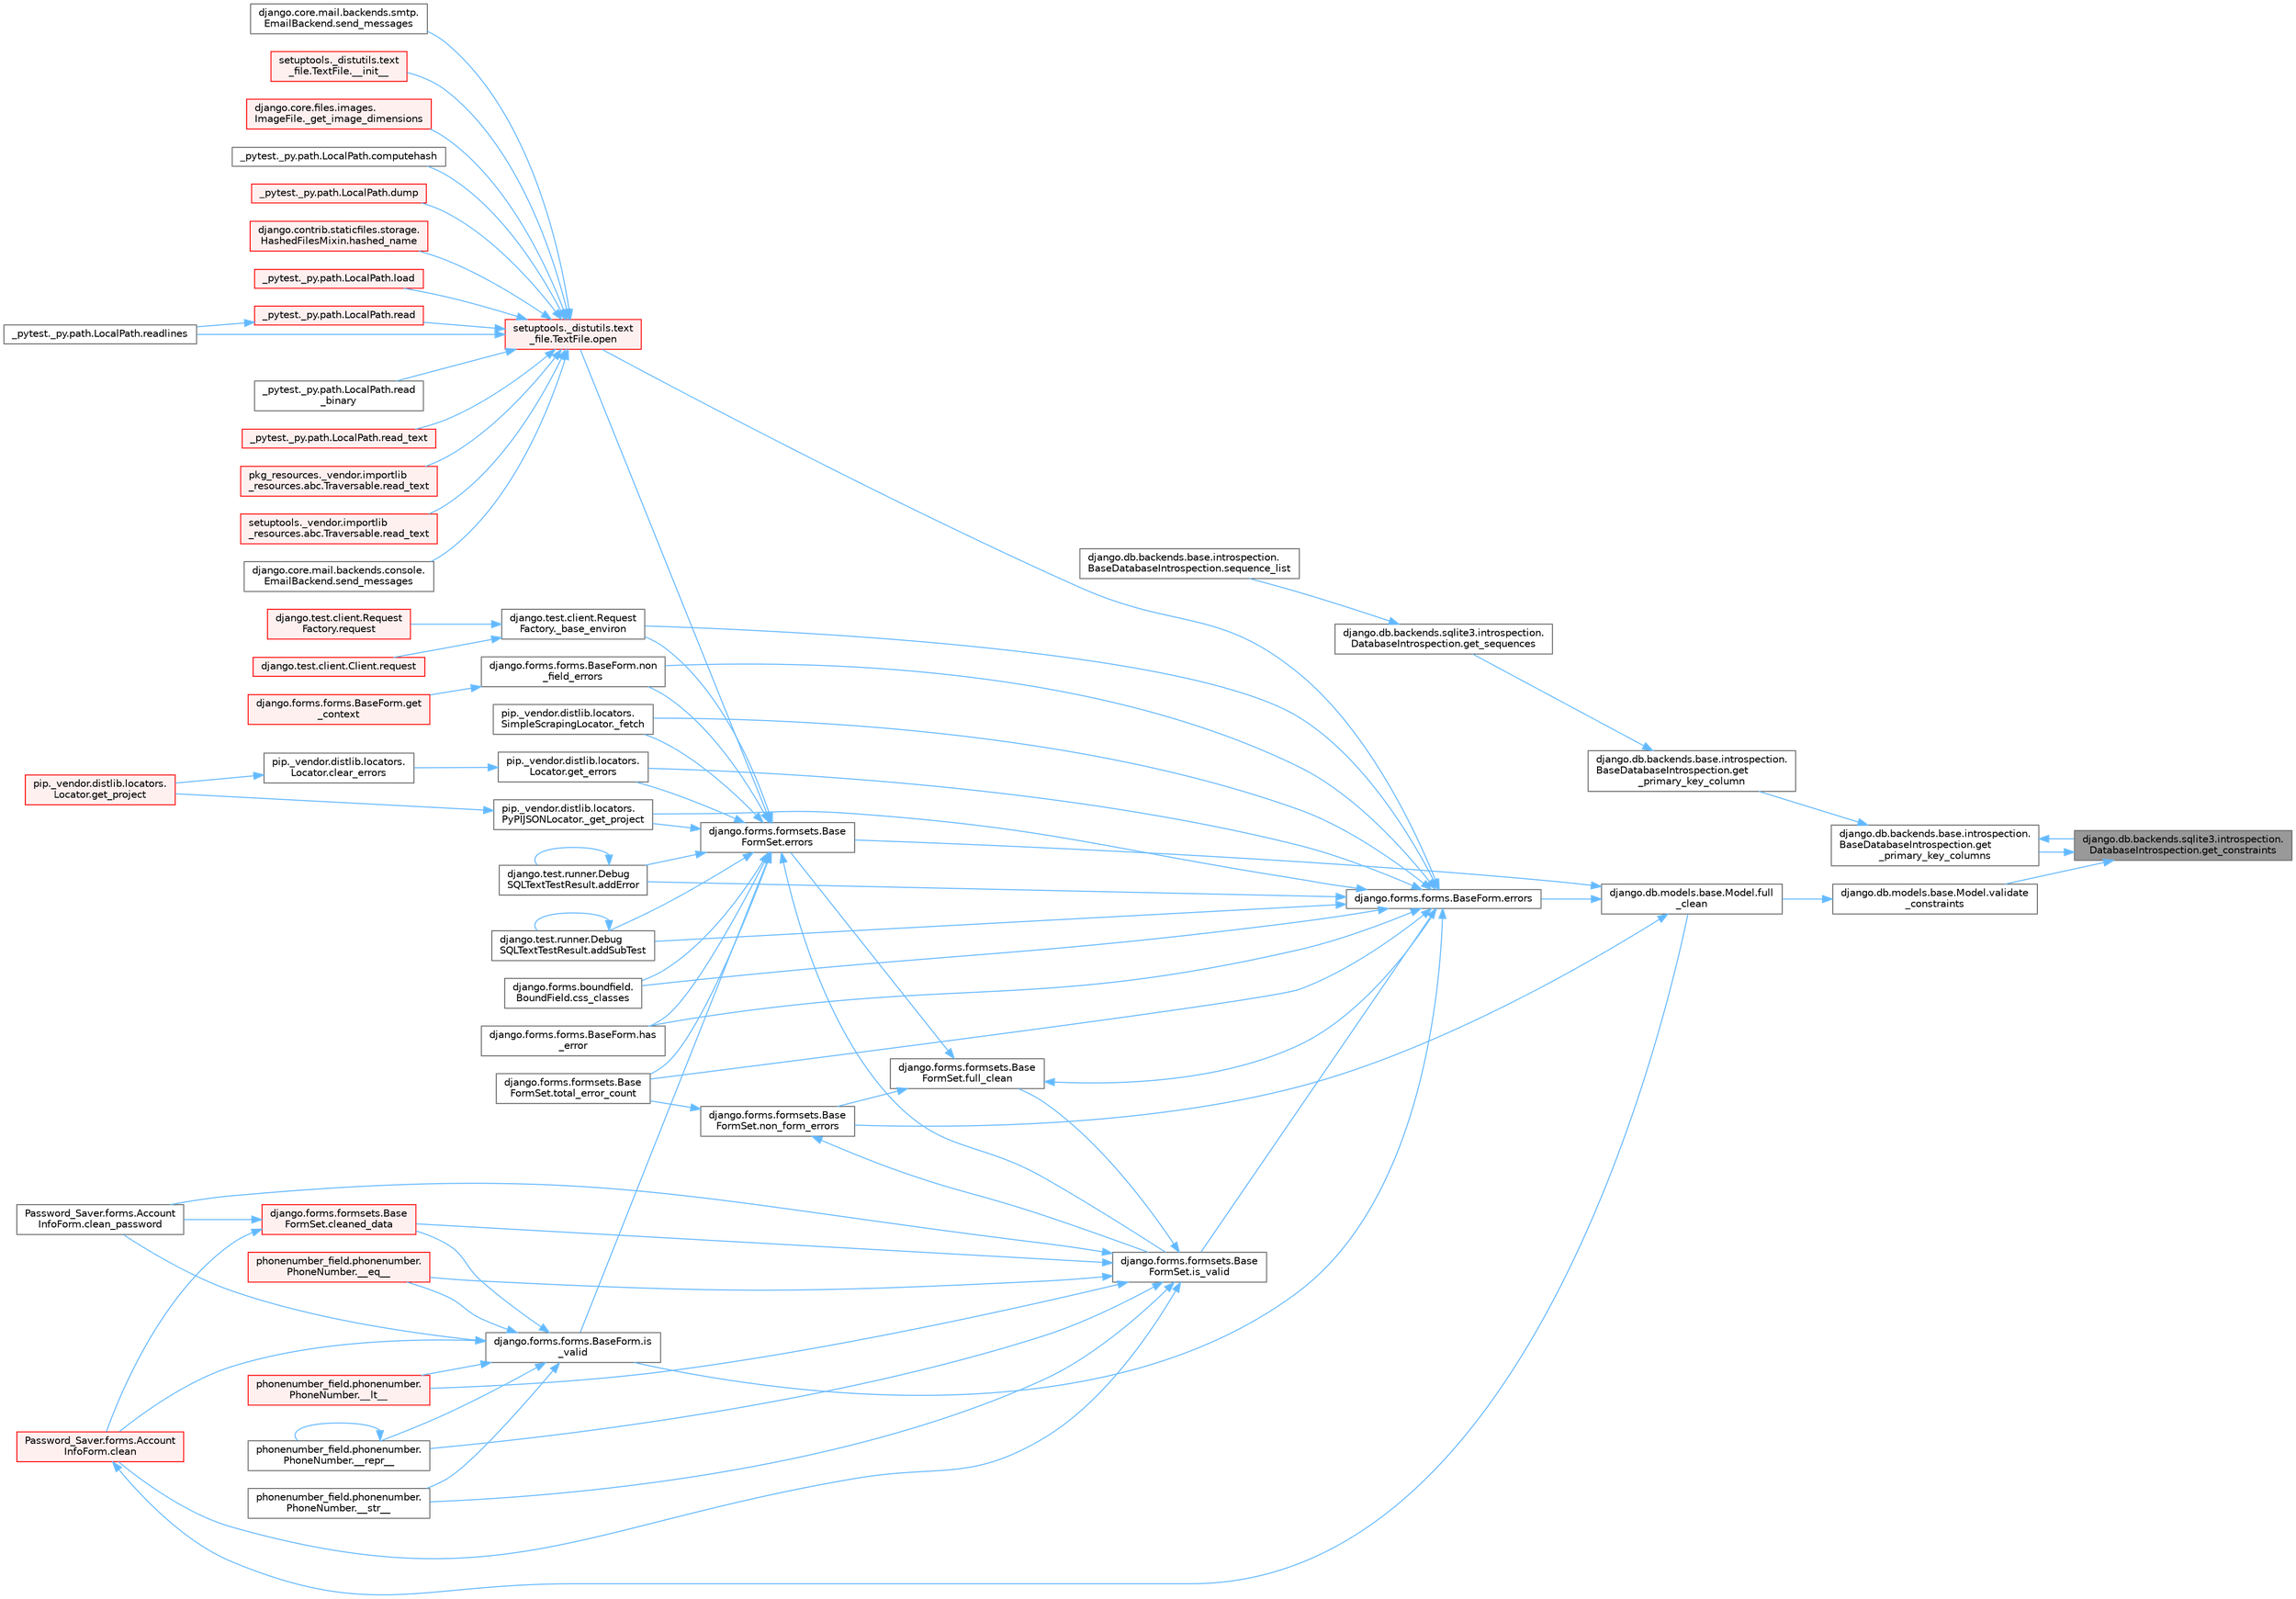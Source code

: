 digraph "django.db.backends.sqlite3.introspection.DatabaseIntrospection.get_constraints"
{
 // LATEX_PDF_SIZE
  bgcolor="transparent";
  edge [fontname=Helvetica,fontsize=10,labelfontname=Helvetica,labelfontsize=10];
  node [fontname=Helvetica,fontsize=10,shape=box,height=0.2,width=0.4];
  rankdir="RL";
  Node1 [id="Node000001",label="django.db.backends.sqlite3.introspection.\lDatabaseIntrospection.get_constraints",height=0.2,width=0.4,color="gray40", fillcolor="grey60", style="filled", fontcolor="black",tooltip=" "];
  Node1 -> Node2 [id="edge1_Node000001_Node000002",dir="back",color="steelblue1",style="solid",tooltip=" "];
  Node2 [id="Node000002",label="django.db.backends.base.introspection.\lBaseDatabaseIntrospection.get\l_primary_key_columns",height=0.2,width=0.4,color="grey40", fillcolor="white", style="filled",URL="$classdjango_1_1db_1_1backends_1_1base_1_1introspection_1_1_base_database_introspection.html#a73c7324f1a12dbe61b5618caa90219c6",tooltip=" "];
  Node2 -> Node1 [id="edge2_Node000002_Node000001",dir="back",color="steelblue1",style="solid",tooltip=" "];
  Node2 -> Node3 [id="edge3_Node000002_Node000003",dir="back",color="steelblue1",style="solid",tooltip=" "];
  Node3 [id="Node000003",label="django.db.backends.base.introspection.\lBaseDatabaseIntrospection.get\l_primary_key_column",height=0.2,width=0.4,color="grey40", fillcolor="white", style="filled",URL="$classdjango_1_1db_1_1backends_1_1base_1_1introspection_1_1_base_database_introspection.html#af291fe20ae2db23b47f8426d13d591ed",tooltip=" "];
  Node3 -> Node4 [id="edge4_Node000003_Node000004",dir="back",color="steelblue1",style="solid",tooltip=" "];
  Node4 [id="Node000004",label="django.db.backends.sqlite3.introspection.\lDatabaseIntrospection.get_sequences",height=0.2,width=0.4,color="grey40", fillcolor="white", style="filled",URL="$classdjango_1_1db_1_1backends_1_1sqlite3_1_1introspection_1_1_database_introspection.html#a36d0587fcc257b1efd2027bb5c4ddc3f",tooltip=" "];
  Node4 -> Node5 [id="edge5_Node000004_Node000005",dir="back",color="steelblue1",style="solid",tooltip=" "];
  Node5 [id="Node000005",label="django.db.backends.base.introspection.\lBaseDatabaseIntrospection.sequence_list",height=0.2,width=0.4,color="grey40", fillcolor="white", style="filled",URL="$classdjango_1_1db_1_1backends_1_1base_1_1introspection_1_1_base_database_introspection.html#a082149e6b1bf2ffda8ce8a541bc386c0",tooltip=" "];
  Node1 -> Node6 [id="edge6_Node000001_Node000006",dir="back",color="steelblue1",style="solid",tooltip=" "];
  Node6 [id="Node000006",label="django.db.models.base.Model.validate\l_constraints",height=0.2,width=0.4,color="grey40", fillcolor="white", style="filled",URL="$classdjango_1_1db_1_1models_1_1base_1_1_model.html#af6f277f8e822324745ea37a39c2ede5e",tooltip=" "];
  Node6 -> Node7 [id="edge7_Node000006_Node000007",dir="back",color="steelblue1",style="solid",tooltip=" "];
  Node7 [id="Node000007",label="django.db.models.base.Model.full\l_clean",height=0.2,width=0.4,color="grey40", fillcolor="white", style="filled",URL="$classdjango_1_1db_1_1models_1_1base_1_1_model.html#a2e68bd042bd3e52b086f8838eeaa416f",tooltip=" "];
  Node7 -> Node8 [id="edge8_Node000007_Node000008",dir="back",color="steelblue1",style="solid",tooltip=" "];
  Node8 [id="Node000008",label="django.forms.forms.BaseForm.errors",height=0.2,width=0.4,color="grey40", fillcolor="white", style="filled",URL="$classdjango_1_1forms_1_1forms_1_1_base_form.html#aca47cb75eb6c321d1c429b33eca94d49",tooltip=" "];
  Node8 -> Node9 [id="edge9_Node000008_Node000009",dir="back",color="steelblue1",style="solid",tooltip=" "];
  Node9 [id="Node000009",label="django.test.client.Request\lFactory._base_environ",height=0.2,width=0.4,color="grey40", fillcolor="white", style="filled",URL="$classdjango_1_1test_1_1client_1_1_request_factory.html#ab650654b992f4e9fc9e30bd0442973c1",tooltip=" "];
  Node9 -> Node10 [id="edge10_Node000009_Node000010",dir="back",color="steelblue1",style="solid",tooltip=" "];
  Node10 [id="Node000010",label="django.test.client.Client.request",height=0.2,width=0.4,color="red", fillcolor="#FFF0F0", style="filled",URL="$classdjango_1_1test_1_1client_1_1_client.html#a2f51c5251142ab6503937051936e33fa",tooltip=" "];
  Node9 -> Node3183 [id="edge11_Node000009_Node003183",dir="back",color="steelblue1",style="solid",tooltip=" "];
  Node3183 [id="Node003183",label="django.test.client.Request\lFactory.request",height=0.2,width=0.4,color="red", fillcolor="#FFF0F0", style="filled",URL="$classdjango_1_1test_1_1client_1_1_request_factory.html#adae411ab0df6839c5364b647e4dc63ad",tooltip=" "];
  Node8 -> Node600 [id="edge12_Node000008_Node000600",dir="back",color="steelblue1",style="solid",tooltip=" "];
  Node600 [id="Node000600",label="pip._vendor.distlib.locators.\lSimpleScrapingLocator._fetch",height=0.2,width=0.4,color="grey40", fillcolor="white", style="filled",URL="$classpip_1_1__vendor_1_1distlib_1_1locators_1_1_simple_scraping_locator.html#a72156eb8243de03d8881db3caaa60b8c",tooltip=" "];
  Node8 -> Node601 [id="edge13_Node000008_Node000601",dir="back",color="steelblue1",style="solid",tooltip=" "];
  Node601 [id="Node000601",label="pip._vendor.distlib.locators.\lPyPIJSONLocator._get_project",height=0.2,width=0.4,color="grey40", fillcolor="white", style="filled",URL="$classpip_1_1__vendor_1_1distlib_1_1locators_1_1_py_p_i_j_s_o_n_locator.html#ab5b95d18130e47c0bedca04d7b010bf6",tooltip=" "];
  Node601 -> Node602 [id="edge14_Node000601_Node000602",dir="back",color="steelblue1",style="solid",tooltip=" "];
  Node602 [id="Node000602",label="pip._vendor.distlib.locators.\lLocator.get_project",height=0.2,width=0.4,color="red", fillcolor="#FFF0F0", style="filled",URL="$classpip_1_1__vendor_1_1distlib_1_1locators_1_1_locator.html#a14b49f16a55d384842037850d5224ce8",tooltip=" "];
  Node8 -> Node1793 [id="edge15_Node000008_Node001793",dir="back",color="steelblue1",style="solid",tooltip=" "];
  Node1793 [id="Node001793",label="django.test.runner.Debug\lSQLTextTestResult.addError",height=0.2,width=0.4,color="grey40", fillcolor="white", style="filled",URL="$classdjango_1_1test_1_1runner_1_1_debug_s_q_l_text_test_result.html#a398c116f3b7d25563a21e81178271a8a",tooltip=" "];
  Node1793 -> Node1793 [id="edge16_Node001793_Node001793",dir="back",color="steelblue1",style="solid",tooltip=" "];
  Node8 -> Node1794 [id="edge17_Node000008_Node001794",dir="back",color="steelblue1",style="solid",tooltip=" "];
  Node1794 [id="Node001794",label="django.test.runner.Debug\lSQLTextTestResult.addSubTest",height=0.2,width=0.4,color="grey40", fillcolor="white", style="filled",URL="$classdjango_1_1test_1_1runner_1_1_debug_s_q_l_text_test_result.html#a65bae0538566d8bc532c972340744b1e",tooltip=" "];
  Node1794 -> Node1794 [id="edge18_Node001794_Node001794",dir="back",color="steelblue1",style="solid",tooltip=" "];
  Node8 -> Node1795 [id="edge19_Node000008_Node001795",dir="back",color="steelblue1",style="solid",tooltip=" "];
  Node1795 [id="Node001795",label="django.forms.boundfield.\lBoundField.css_classes",height=0.2,width=0.4,color="grey40", fillcolor="white", style="filled",URL="$classdjango_1_1forms_1_1boundfield_1_1_bound_field.html#a19d289ef3598c412a0fee978458875bc",tooltip=" "];
  Node8 -> Node1796 [id="edge20_Node000008_Node001796",dir="back",color="steelblue1",style="solid",tooltip=" "];
  Node1796 [id="Node001796",label="pip._vendor.distlib.locators.\lLocator.get_errors",height=0.2,width=0.4,color="grey40", fillcolor="white", style="filled",URL="$classpip_1_1__vendor_1_1distlib_1_1locators_1_1_locator.html#abc5864a47e4cb8c481f44eb1a72f565c",tooltip=" "];
  Node1796 -> Node1797 [id="edge21_Node001796_Node001797",dir="back",color="steelblue1",style="solid",tooltip=" "];
  Node1797 [id="Node001797",label="pip._vendor.distlib.locators.\lLocator.clear_errors",height=0.2,width=0.4,color="grey40", fillcolor="white", style="filled",URL="$classpip_1_1__vendor_1_1distlib_1_1locators_1_1_locator.html#a2a2f7530c5f7c9c5d41d7d8e32852b66",tooltip=" "];
  Node1797 -> Node602 [id="edge22_Node001797_Node000602",dir="back",color="steelblue1",style="solid",tooltip=" "];
  Node8 -> Node1798 [id="edge23_Node000008_Node001798",dir="back",color="steelblue1",style="solid",tooltip=" "];
  Node1798 [id="Node001798",label="django.forms.forms.BaseForm.has\l_error",height=0.2,width=0.4,color="grey40", fillcolor="white", style="filled",URL="$classdjango_1_1forms_1_1forms_1_1_base_form.html#af67d8e47182c8c92ad4cac6441bfeb80",tooltip=" "];
  Node8 -> Node1799 [id="edge24_Node000008_Node001799",dir="back",color="steelblue1",style="solid",tooltip=" "];
  Node1799 [id="Node001799",label="django.forms.forms.BaseForm.is\l_valid",height=0.2,width=0.4,color="grey40", fillcolor="white", style="filled",URL="$classdjango_1_1forms_1_1forms_1_1_base_form.html#a8be15c9eaccca682a18c7d3f13802cc4",tooltip=" "];
  Node1799 -> Node689 [id="edge25_Node001799_Node000689",dir="back",color="steelblue1",style="solid",tooltip=" "];
  Node689 [id="Node000689",label="phonenumber_field.phonenumber.\lPhoneNumber.__eq__",height=0.2,width=0.4,color="red", fillcolor="#FFF0F0", style="filled",URL="$classphonenumber__field_1_1phonenumber_1_1_phone_number.html#a999c32cd1bfa2dd5c7df70781b09c68b",tooltip=" "];
  Node1799 -> Node690 [id="edge26_Node001799_Node000690",dir="back",color="steelblue1",style="solid",tooltip=" "];
  Node690 [id="Node000690",label="phonenumber_field.phonenumber.\lPhoneNumber.__lt__",height=0.2,width=0.4,color="red", fillcolor="#FFF0F0", style="filled",URL="$classphonenumber__field_1_1phonenumber_1_1_phone_number.html#ab94d02fbeda1355644c6c1b3d6f3d9ba",tooltip=" "];
  Node1799 -> Node691 [id="edge27_Node001799_Node000691",dir="back",color="steelblue1",style="solid",tooltip=" "];
  Node691 [id="Node000691",label="phonenumber_field.phonenumber.\lPhoneNumber.__repr__",height=0.2,width=0.4,color="grey40", fillcolor="white", style="filled",URL="$classphonenumber__field_1_1phonenumber_1_1_phone_number.html#a5420c965a5ecfad87cb6bce245cd91a5",tooltip=" "];
  Node691 -> Node691 [id="edge28_Node000691_Node000691",dir="back",color="steelblue1",style="solid",tooltip=" "];
  Node1799 -> Node692 [id="edge29_Node001799_Node000692",dir="back",color="steelblue1",style="solid",tooltip=" "];
  Node692 [id="Node000692",label="phonenumber_field.phonenumber.\lPhoneNumber.__str__",height=0.2,width=0.4,color="grey40", fillcolor="white", style="filled",URL="$classphonenumber__field_1_1phonenumber_1_1_phone_number.html#a773f55fba29310ea2218e4bbca83ba6d",tooltip=" "];
  Node1799 -> Node660 [id="edge30_Node001799_Node000660",dir="back",color="steelblue1",style="solid",tooltip=" "];
  Node660 [id="Node000660",label="Password_Saver.forms.Account\lInfoForm.clean",height=0.2,width=0.4,color="red", fillcolor="#FFF0F0", style="filled",URL="$class_password___saver_1_1forms_1_1_account_info_form.html#a89126d6030ebafc64c8aeeb352113c54",tooltip=" "];
  Node660 -> Node7 [id="edge31_Node000660_Node000007",dir="back",color="steelblue1",style="solid",tooltip=" "];
  Node1799 -> Node663 [id="edge32_Node001799_Node000663",dir="back",color="steelblue1",style="solid",tooltip=" "];
  Node663 [id="Node000663",label="Password_Saver.forms.Account\lInfoForm.clean_password",height=0.2,width=0.4,color="grey40", fillcolor="white", style="filled",URL="$class_password___saver_1_1forms_1_1_account_info_form.html#a6397d8e90a910bed34ed0ebcf5f74a4e",tooltip=" "];
  Node1799 -> Node653 [id="edge33_Node001799_Node000653",dir="back",color="steelblue1",style="solid",tooltip=" "];
  Node653 [id="Node000653",label="django.forms.formsets.Base\lFormSet.cleaned_data",height=0.2,width=0.4,color="red", fillcolor="#FFF0F0", style="filled",URL="$classdjango_1_1forms_1_1formsets_1_1_base_form_set.html#ae51d85dd3faa160668adba372c4e87f7",tooltip=" "];
  Node653 -> Node660 [id="edge34_Node000653_Node000660",dir="back",color="steelblue1",style="solid",tooltip=" "];
  Node653 -> Node663 [id="edge35_Node000653_Node000663",dir="back",color="steelblue1",style="solid",tooltip=" "];
  Node8 -> Node688 [id="edge36_Node000008_Node000688",dir="back",color="steelblue1",style="solid",tooltip=" "];
  Node688 [id="Node000688",label="django.forms.formsets.Base\lFormSet.is_valid",height=0.2,width=0.4,color="grey40", fillcolor="white", style="filled",URL="$classdjango_1_1forms_1_1formsets_1_1_base_form_set.html#a713477cfb7c01e723400df62b49c250c",tooltip=" "];
  Node688 -> Node689 [id="edge37_Node000688_Node000689",dir="back",color="steelblue1",style="solid",tooltip=" "];
  Node688 -> Node690 [id="edge38_Node000688_Node000690",dir="back",color="steelblue1",style="solid",tooltip=" "];
  Node688 -> Node691 [id="edge39_Node000688_Node000691",dir="back",color="steelblue1",style="solid",tooltip=" "];
  Node688 -> Node692 [id="edge40_Node000688_Node000692",dir="back",color="steelblue1",style="solid",tooltip=" "];
  Node688 -> Node660 [id="edge41_Node000688_Node000660",dir="back",color="steelblue1",style="solid",tooltip=" "];
  Node688 -> Node663 [id="edge42_Node000688_Node000663",dir="back",color="steelblue1",style="solid",tooltip=" "];
  Node688 -> Node653 [id="edge43_Node000688_Node000653",dir="back",color="steelblue1",style="solid",tooltip=" "];
  Node688 -> Node686 [id="edge44_Node000688_Node000686",dir="back",color="steelblue1",style="solid",tooltip=" "];
  Node686 [id="Node000686",label="django.forms.formsets.Base\lFormSet.full_clean",height=0.2,width=0.4,color="grey40", fillcolor="white", style="filled",URL="$classdjango_1_1forms_1_1formsets_1_1_base_form_set.html#aa475bdb58853c14bfcd93bd7b494e3b1",tooltip=" "];
  Node686 -> Node8 [id="edge45_Node000686_Node000008",dir="back",color="steelblue1",style="solid",tooltip=" "];
  Node686 -> Node599 [id="edge46_Node000686_Node000599",dir="back",color="steelblue1",style="solid",tooltip=" "];
  Node599 [id="Node000599",label="django.forms.formsets.Base\lFormSet.errors",height=0.2,width=0.4,color="grey40", fillcolor="white", style="filled",URL="$classdjango_1_1forms_1_1formsets_1_1_base_form_set.html#a9e249e2240c3ae2775249e3d3da42020",tooltip=" "];
  Node599 -> Node9 [id="edge47_Node000599_Node000009",dir="back",color="steelblue1",style="solid",tooltip=" "];
  Node599 -> Node600 [id="edge48_Node000599_Node000600",dir="back",color="steelblue1",style="solid",tooltip=" "];
  Node599 -> Node601 [id="edge49_Node000599_Node000601",dir="back",color="steelblue1",style="solid",tooltip=" "];
  Node599 -> Node1793 [id="edge50_Node000599_Node001793",dir="back",color="steelblue1",style="solid",tooltip=" "];
  Node599 -> Node1794 [id="edge51_Node000599_Node001794",dir="back",color="steelblue1",style="solid",tooltip=" "];
  Node599 -> Node1795 [id="edge52_Node000599_Node001795",dir="back",color="steelblue1",style="solid",tooltip=" "];
  Node599 -> Node1796 [id="edge53_Node000599_Node001796",dir="back",color="steelblue1",style="solid",tooltip=" "];
  Node599 -> Node1798 [id="edge54_Node000599_Node001798",dir="back",color="steelblue1",style="solid",tooltip=" "];
  Node599 -> Node1799 [id="edge55_Node000599_Node001799",dir="back",color="steelblue1",style="solid",tooltip=" "];
  Node599 -> Node688 [id="edge56_Node000599_Node000688",dir="back",color="steelblue1",style="solid",tooltip=" "];
  Node599 -> Node1800 [id="edge57_Node000599_Node001800",dir="back",color="steelblue1",style="solid",tooltip=" "];
  Node1800 [id="Node001800",label="django.forms.forms.BaseForm.non\l_field_errors",height=0.2,width=0.4,color="grey40", fillcolor="white", style="filled",URL="$classdjango_1_1forms_1_1forms_1_1_base_form.html#a713be7c8d25008cf58c90916cb682447",tooltip=" "];
  Node1800 -> Node1801 [id="edge58_Node001800_Node001801",dir="back",color="steelblue1",style="solid",tooltip=" "];
  Node1801 [id="Node001801",label="django.forms.forms.BaseForm.get\l_context",height=0.2,width=0.4,color="red", fillcolor="#FFF0F0", style="filled",URL="$classdjango_1_1forms_1_1forms_1_1_base_form.html#a7aceedfdbb15133ac8342eac420e8dcb",tooltip=" "];
  Node599 -> Node1804 [id="edge59_Node000599_Node001804",dir="back",color="steelblue1",style="solid",tooltip=" "];
  Node1804 [id="Node001804",label="setuptools._distutils.text\l_file.TextFile.open",height=0.2,width=0.4,color="red", fillcolor="#FFF0F0", style="filled",URL="$classsetuptools_1_1__distutils_1_1text__file_1_1_text_file.html#ab568abcef363b1b422cddfead42e68b2",tooltip=" "];
  Node1804 -> Node19 [id="edge60_Node001804_Node000019",dir="back",color="steelblue1",style="solid",tooltip=" "];
  Node19 [id="Node000019",label="setuptools._distutils.text\l_file.TextFile.__init__",height=0.2,width=0.4,color="red", fillcolor="#FFF0F0", style="filled",URL="$classsetuptools_1_1__distutils_1_1text__file_1_1_text_file.html#aeb26f34e394b4e658295391382cc8813",tooltip=" "];
  Node1804 -> Node51 [id="edge61_Node001804_Node000051",dir="back",color="steelblue1",style="solid",tooltip=" "];
  Node51 [id="Node000051",label="django.core.files.images.\lImageFile._get_image_dimensions",height=0.2,width=0.4,color="red", fillcolor="#FFF0F0", style="filled",URL="$classdjango_1_1core_1_1files_1_1images_1_1_image_file.html#a2832e2235f63c851f4652a4ea59ec924",tooltip=" "];
  Node1804 -> Node820 [id="edge62_Node001804_Node000820",dir="back",color="steelblue1",style="solid",tooltip=" "];
  Node820 [id="Node000820",label="_pytest._py.path.LocalPath.computehash",height=0.2,width=0.4,color="grey40", fillcolor="white", style="filled",URL="$class__pytest_1_1__py_1_1path_1_1_local_path.html#aa82d067bed26e6655d315d858254160b",tooltip=" "];
  Node1804 -> Node821 [id="edge63_Node001804_Node000821",dir="back",color="steelblue1",style="solid",tooltip=" "];
  Node821 [id="Node000821",label="_pytest._py.path.LocalPath.dump",height=0.2,width=0.4,color="red", fillcolor="#FFF0F0", style="filled",URL="$class__pytest_1_1__py_1_1path_1_1_local_path.html#a2f45e7b54f2823ed6746a19107ae68b4",tooltip=" "];
  Node1804 -> Node569 [id="edge64_Node001804_Node000569",dir="back",color="steelblue1",style="solid",tooltip=" "];
  Node569 [id="Node000569",label="django.contrib.staticfiles.storage.\lHashedFilesMixin.hashed_name",height=0.2,width=0.4,color="red", fillcolor="#FFF0F0", style="filled",URL="$classdjango_1_1contrib_1_1staticfiles_1_1storage_1_1_hashed_files_mixin.html#aa30283e5d1a2177cf975b44ae95e45e4",tooltip=" "];
  Node1804 -> Node823 [id="edge65_Node001804_Node000823",dir="back",color="steelblue1",style="solid",tooltip=" "];
  Node823 [id="Node000823",label="_pytest._py.path.LocalPath.load",height=0.2,width=0.4,color="red", fillcolor="#FFF0F0", style="filled",URL="$class__pytest_1_1__py_1_1path_1_1_local_path.html#a284b118886fe9a033c146647826faf72",tooltip=" "];
  Node1804 -> Node824 [id="edge66_Node001804_Node000824",dir="back",color="steelblue1",style="solid",tooltip=" "];
  Node824 [id="Node000824",label="_pytest._py.path.LocalPath.read",height=0.2,width=0.4,color="red", fillcolor="#FFF0F0", style="filled",URL="$class__pytest_1_1__py_1_1path_1_1_local_path.html#a8640b65f715ce8a258379deb78a68fd8",tooltip=" "];
  Node824 -> Node1111 [id="edge67_Node000824_Node001111",dir="back",color="steelblue1",style="solid",tooltip=" "];
  Node1111 [id="Node001111",label="_pytest._py.path.LocalPath.readlines",height=0.2,width=0.4,color="grey40", fillcolor="white", style="filled",URL="$class__pytest_1_1__py_1_1path_1_1_local_path.html#ab4ae86092b85919c6d43e793d049c3b3",tooltip=" "];
  Node1804 -> Node860 [id="edge68_Node001804_Node000860",dir="back",color="steelblue1",style="solid",tooltip=" "];
  Node860 [id="Node000860",label="_pytest._py.path.LocalPath.read\l_binary",height=0.2,width=0.4,color="grey40", fillcolor="white", style="filled",URL="$class__pytest_1_1__py_1_1path_1_1_local_path.html#adc47986c47c70f2b5889b85af157cd59",tooltip=" "];
  Node1804 -> Node861 [id="edge69_Node001804_Node000861",dir="back",color="steelblue1",style="solid",tooltip=" "];
  Node861 [id="Node000861",label="_pytest._py.path.LocalPath.read_text",height=0.2,width=0.4,color="red", fillcolor="#FFF0F0", style="filled",URL="$class__pytest_1_1__py_1_1path_1_1_local_path.html#aea3efa14b998c32e27f6604263858398",tooltip=" "];
  Node1804 -> Node1135 [id="edge70_Node001804_Node001135",dir="back",color="steelblue1",style="solid",tooltip=" "];
  Node1135 [id="Node001135",label="pkg_resources._vendor.importlib\l_resources.abc.Traversable.read_text",height=0.2,width=0.4,color="red", fillcolor="#FFF0F0", style="filled",URL="$classpkg__resources_1_1__vendor_1_1importlib__resources_1_1abc_1_1_traversable.html#a2fa0982edeea4b5f1a38953c1d81f10b",tooltip=" "];
  Node1804 -> Node1384 [id="edge71_Node001804_Node001384",dir="back",color="steelblue1",style="solid",tooltip=" "];
  Node1384 [id="Node001384",label="setuptools._vendor.importlib\l_resources.abc.Traversable.read_text",height=0.2,width=0.4,color="red", fillcolor="#FFF0F0", style="filled",URL="$classsetuptools_1_1__vendor_1_1importlib__resources_1_1abc_1_1_traversable.html#aee408e70fdcc58915b97b67f3dd981a3",tooltip=" "];
  Node1804 -> Node1111 [id="edge72_Node001804_Node001111",dir="back",color="steelblue1",style="solid",tooltip=" "];
  Node1804 -> Node1385 [id="edge73_Node001804_Node001385",dir="back",color="steelblue1",style="solid",tooltip=" "];
  Node1385 [id="Node001385",label="django.core.mail.backends.console.\lEmailBackend.send_messages",height=0.2,width=0.4,color="grey40", fillcolor="white", style="filled",URL="$classdjango_1_1core_1_1mail_1_1backends_1_1console_1_1_email_backend.html#ae3c7f922df87a228638e98cbb97a3deb",tooltip=" "];
  Node1804 -> Node1386 [id="edge74_Node001804_Node001386",dir="back",color="steelblue1",style="solid",tooltip=" "];
  Node1386 [id="Node001386",label="django.core.mail.backends.smtp.\lEmailBackend.send_messages",height=0.2,width=0.4,color="grey40", fillcolor="white", style="filled",URL="$classdjango_1_1core_1_1mail_1_1backends_1_1smtp_1_1_email_backend.html#a0d829964e867581b24047266e5c3dca6",tooltip=" "];
  Node599 -> Node693 [id="edge75_Node000599_Node000693",dir="back",color="steelblue1",style="solid",tooltip=" "];
  Node693 [id="Node000693",label="django.forms.formsets.Base\lFormSet.total_error_count",height=0.2,width=0.4,color="grey40", fillcolor="white", style="filled",URL="$classdjango_1_1forms_1_1formsets_1_1_base_form_set.html#a3e9cbe55cc991b30b14546a857abb212",tooltip=" "];
  Node686 -> Node687 [id="edge76_Node000686_Node000687",dir="back",color="steelblue1",style="solid",tooltip=" "];
  Node687 [id="Node000687",label="django.forms.formsets.Base\lFormSet.non_form_errors",height=0.2,width=0.4,color="grey40", fillcolor="white", style="filled",URL="$classdjango_1_1forms_1_1formsets_1_1_base_form_set.html#a8b499fb5fdd72c59134bf40aeac2de3c",tooltip=" "];
  Node687 -> Node688 [id="edge77_Node000687_Node000688",dir="back",color="steelblue1",style="solid",tooltip=" "];
  Node687 -> Node693 [id="edge78_Node000687_Node000693",dir="back",color="steelblue1",style="solid",tooltip=" "];
  Node8 -> Node1800 [id="edge79_Node000008_Node001800",dir="back",color="steelblue1",style="solid",tooltip=" "];
  Node8 -> Node1804 [id="edge80_Node000008_Node001804",dir="back",color="steelblue1",style="solid",tooltip=" "];
  Node8 -> Node693 [id="edge81_Node000008_Node000693",dir="back",color="steelblue1",style="solid",tooltip=" "];
  Node7 -> Node599 [id="edge82_Node000007_Node000599",dir="back",color="steelblue1",style="solid",tooltip=" "];
  Node7 -> Node687 [id="edge83_Node000007_Node000687",dir="back",color="steelblue1",style="solid",tooltip=" "];
}
